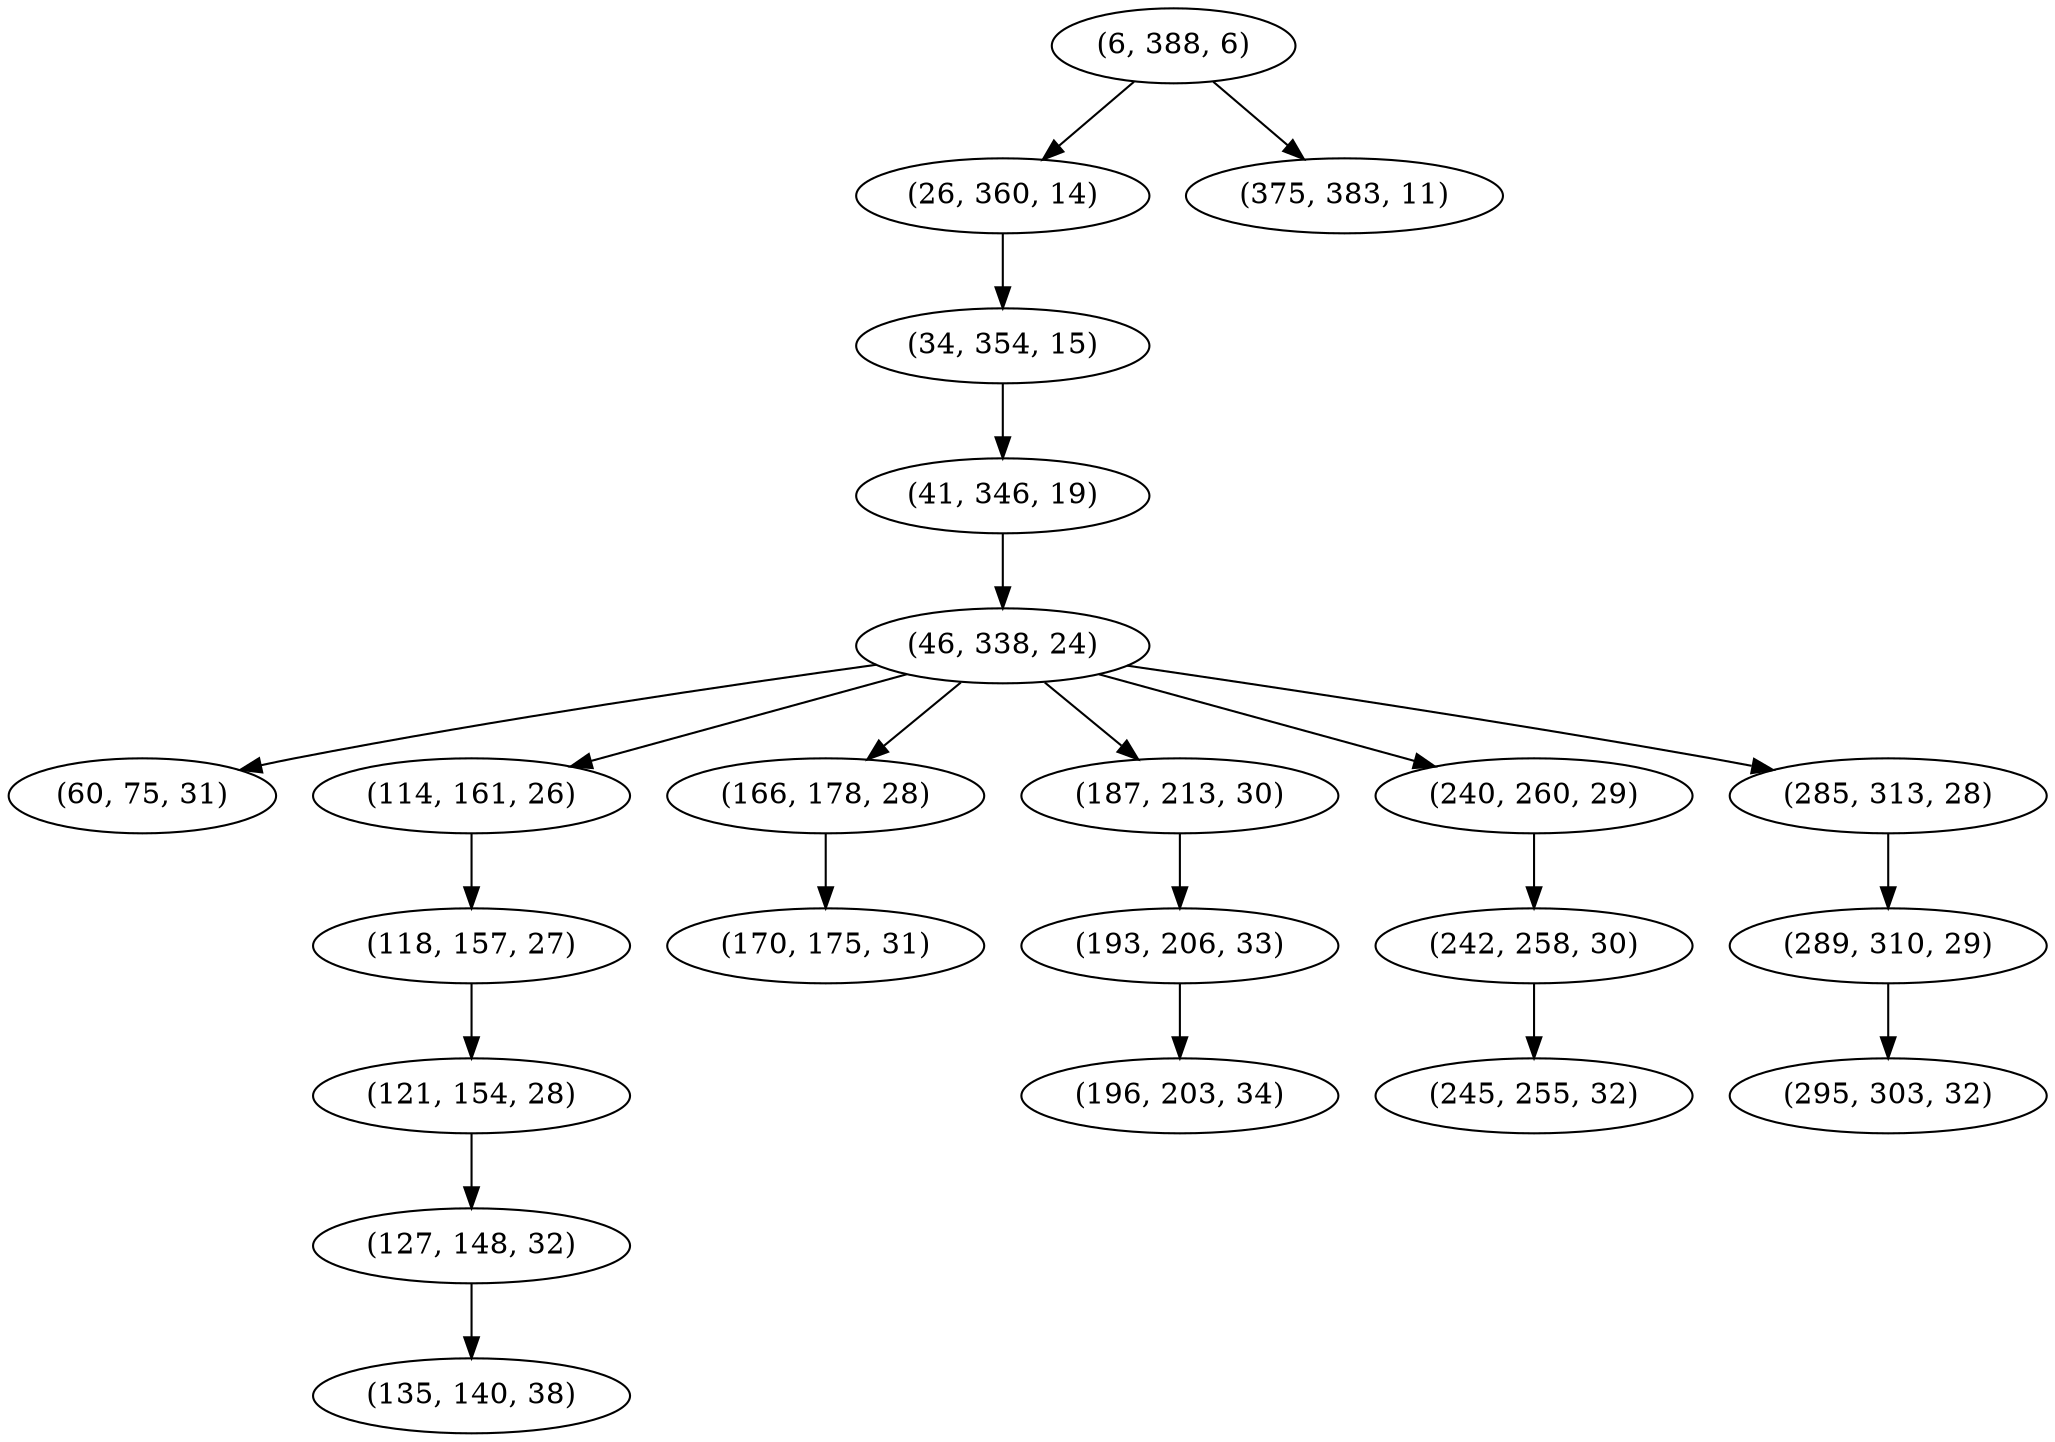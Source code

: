 digraph tree {
    "(6, 388, 6)";
    "(26, 360, 14)";
    "(34, 354, 15)";
    "(41, 346, 19)";
    "(46, 338, 24)";
    "(60, 75, 31)";
    "(114, 161, 26)";
    "(118, 157, 27)";
    "(121, 154, 28)";
    "(127, 148, 32)";
    "(135, 140, 38)";
    "(166, 178, 28)";
    "(170, 175, 31)";
    "(187, 213, 30)";
    "(193, 206, 33)";
    "(196, 203, 34)";
    "(240, 260, 29)";
    "(242, 258, 30)";
    "(245, 255, 32)";
    "(285, 313, 28)";
    "(289, 310, 29)";
    "(295, 303, 32)";
    "(375, 383, 11)";
    "(6, 388, 6)" -> "(26, 360, 14)";
    "(6, 388, 6)" -> "(375, 383, 11)";
    "(26, 360, 14)" -> "(34, 354, 15)";
    "(34, 354, 15)" -> "(41, 346, 19)";
    "(41, 346, 19)" -> "(46, 338, 24)";
    "(46, 338, 24)" -> "(60, 75, 31)";
    "(46, 338, 24)" -> "(114, 161, 26)";
    "(46, 338, 24)" -> "(166, 178, 28)";
    "(46, 338, 24)" -> "(187, 213, 30)";
    "(46, 338, 24)" -> "(240, 260, 29)";
    "(46, 338, 24)" -> "(285, 313, 28)";
    "(114, 161, 26)" -> "(118, 157, 27)";
    "(118, 157, 27)" -> "(121, 154, 28)";
    "(121, 154, 28)" -> "(127, 148, 32)";
    "(127, 148, 32)" -> "(135, 140, 38)";
    "(166, 178, 28)" -> "(170, 175, 31)";
    "(187, 213, 30)" -> "(193, 206, 33)";
    "(193, 206, 33)" -> "(196, 203, 34)";
    "(240, 260, 29)" -> "(242, 258, 30)";
    "(242, 258, 30)" -> "(245, 255, 32)";
    "(285, 313, 28)" -> "(289, 310, 29)";
    "(289, 310, 29)" -> "(295, 303, 32)";
}
